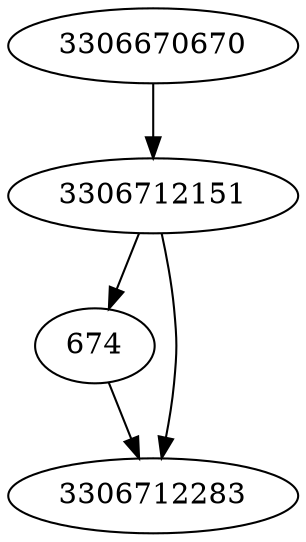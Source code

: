strict digraph  {
674;
3306712283;
3306670670;
3306712151;
674 -> 3306712283;
3306670670 -> 3306712151;
3306712151 -> 674;
3306712151 -> 3306712283;
}
